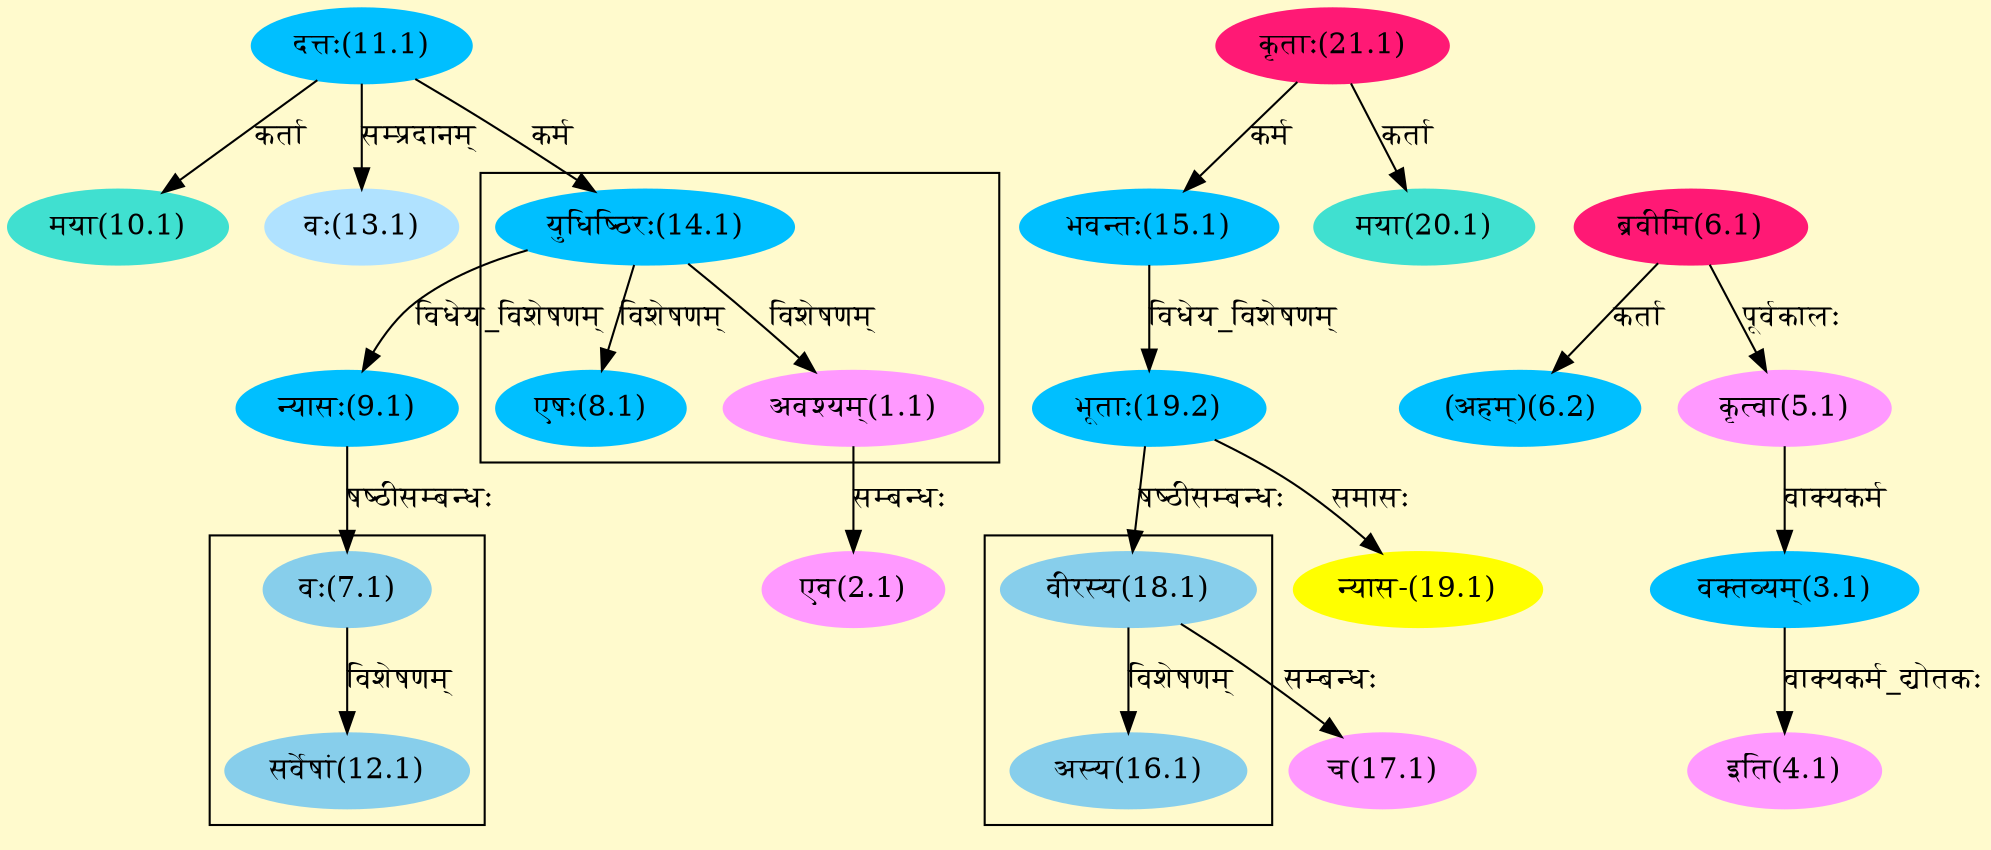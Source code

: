 digraph G{
rankdir=BT;
 compound=true;
 bgcolor="lemonchiffon1";

subgraph cluster_1{
Node1_1 [style=filled, color="#FF99FF" label = "अवश्यम्(1.1)"]
Node14_1 [style=filled, color="#00BFFF" label = "युधिष्ठिरः(14.1)"]
Node8_1 [style=filled, color="#00BFFF" label = "एषः(8.1)"]

}

subgraph cluster_2{
Node12_1 [style=filled, color="#87CEEB" label = "सर्वेषां(12.1)"]
Node7_1 [style=filled, color="#87CEEB" label = "वः(7.1)"]

}

subgraph cluster_3{
Node16_1 [style=filled, color="#87CEEB" label = "अस्य(16.1)"]
Node18_1 [style=filled, color="#87CEEB" label = "वीरस्य(18.1)"]

}
Node2_1 [style=filled, color="#FF99FF" label = "एव(2.1)"]
Node1_1 [style=filled, color="#FF99FF" label = "अवश्यम्(1.1)"]
Node3_1 [style=filled, color="#00BFFF" label = "वक्तव्यम्(3.1)"]
Node5_1 [style=filled, color="#FF99FF" label = "कृत्वा(5.1)"]
Node4_1 [style=filled, color="#FF99FF" label = "इति(4.1)"]
Node6_1 [style=filled, color="#FF1975" label = "ब्रवीमि(6.1)"]
Node6_2 [style=filled, color="#00BFFF" label = "(अहम्)(6.2)"]
Node7_1 [style=filled, color="#87CEEB" label = "वः(7.1)"]
Node9_1 [style=filled, color="#00BFFF" label = "न्यासः(9.1)"]
Node14_1 [style=filled, color="#00BFFF" label = "युधिष्ठिरः(14.1)"]
Node10_1 [style=filled, color="#40E0D0" label = "मया(10.1)"]
Node11_1 [style=filled, color="#00BFFF" label = "दत्तः(11.1)"]
Node13_1 [style=filled, color="#B0E2FF" label = "वः(13.1)"]
Node15_1 [style=filled, color="#00BFFF" label = "भवन्तः(15.1)"]
Node21_1 [style=filled, color="#FF1975" label = "कृताः(21.1)"]
Node17_1 [style=filled, color="#FF99FF" label = "च(17.1)"]
Node18_1 [style=filled, color="#87CEEB" label = "वीरस्य(18.1)"]
Node19_2 [style=filled, color="#00BFFF" label = "भूताः(19.2)"]
Node19_1 [style=filled, color="#FFFF00" label = "न्यास-(19.1)"]
Node20_1 [style=filled, color="#40E0D0" label = "मया(20.1)"]
/* Start of Relations section */

Node1_1 -> Node14_1 [  label="विशेषणम्"  dir="back" ]
Node2_1 -> Node1_1 [  label="सम्बन्धः"  dir="back" ]
Node3_1 -> Node5_1 [  label="वाक्यकर्म"  dir="back" ]
Node4_1 -> Node3_1 [  label="वाक्यकर्म_द्योतकः"  dir="back" ]
Node5_1 -> Node6_1 [  label="पूर्वकालः"  dir="back" ]
Node6_2 -> Node6_1 [  label="कर्ता"  dir="back" ]
Node7_1 -> Node9_1 [  label="षष्ठीसम्बन्धः"  dir="back" ]
Node8_1 -> Node14_1 [  label="विशेषणम्"  dir="back" ]
Node9_1 -> Node14_1 [  label="विधेय_विशेषणम्"  dir="back" ]
Node10_1 -> Node11_1 [  label="कर्ता"  dir="back" ]
Node12_1 -> Node7_1 [  label="विशेषणम्"  dir="back" ]
Node13_1 -> Node11_1 [  label="सम्प्रदानम्"  dir="back" ]
Node14_1 -> Node11_1 [  label="कर्म"  dir="back" ]
Node15_1 -> Node21_1 [  label="कर्म"  dir="back" ]
Node16_1 -> Node18_1 [  label="विशेषणम्"  dir="back" ]
Node17_1 -> Node18_1 [  label="सम्बन्धः"  dir="back" ]
Node18_1 -> Node19_2 [  label="षष्ठीसम्बन्धः"  dir="back" ]
Node19_1 -> Node19_2 [  label="समासः"  dir="back" ]
Node19_2 -> Node15_1 [  label="विधेय_विशेषणम्"  dir="back" ]
Node20_1 -> Node21_1 [  label="कर्ता"  dir="back" ]
}
